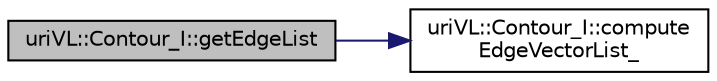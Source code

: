 digraph "uriVL::Contour_I::getEdgeList"
{
  edge [fontname="Helvetica",fontsize="10",labelfontname="Helvetica",labelfontsize="10"];
  node [fontname="Helvetica",fontsize="10",shape=record];
  rankdir="LR";
  Node1 [label="uriVL::Contour_I::getEdgeList",height=0.2,width=0.4,color="black", fillcolor="grey75", style="filled", fontcolor="black"];
  Node1 -> Node2 [color="midnightblue",fontsize="10",style="solid",fontname="Helvetica"];
  Node2 [label="uriVL::Contour_I::compute\lEdgeVectorList_",height=0.2,width=0.4,color="black", fillcolor="white", style="filled",URL="$classuriVL_1_1Contour__I.html#ab0c04b0c47e50d24aaf82aa92357fd51",tooltip="Computes the edges along the closed contour and returns it as a list of image points. "];
}
